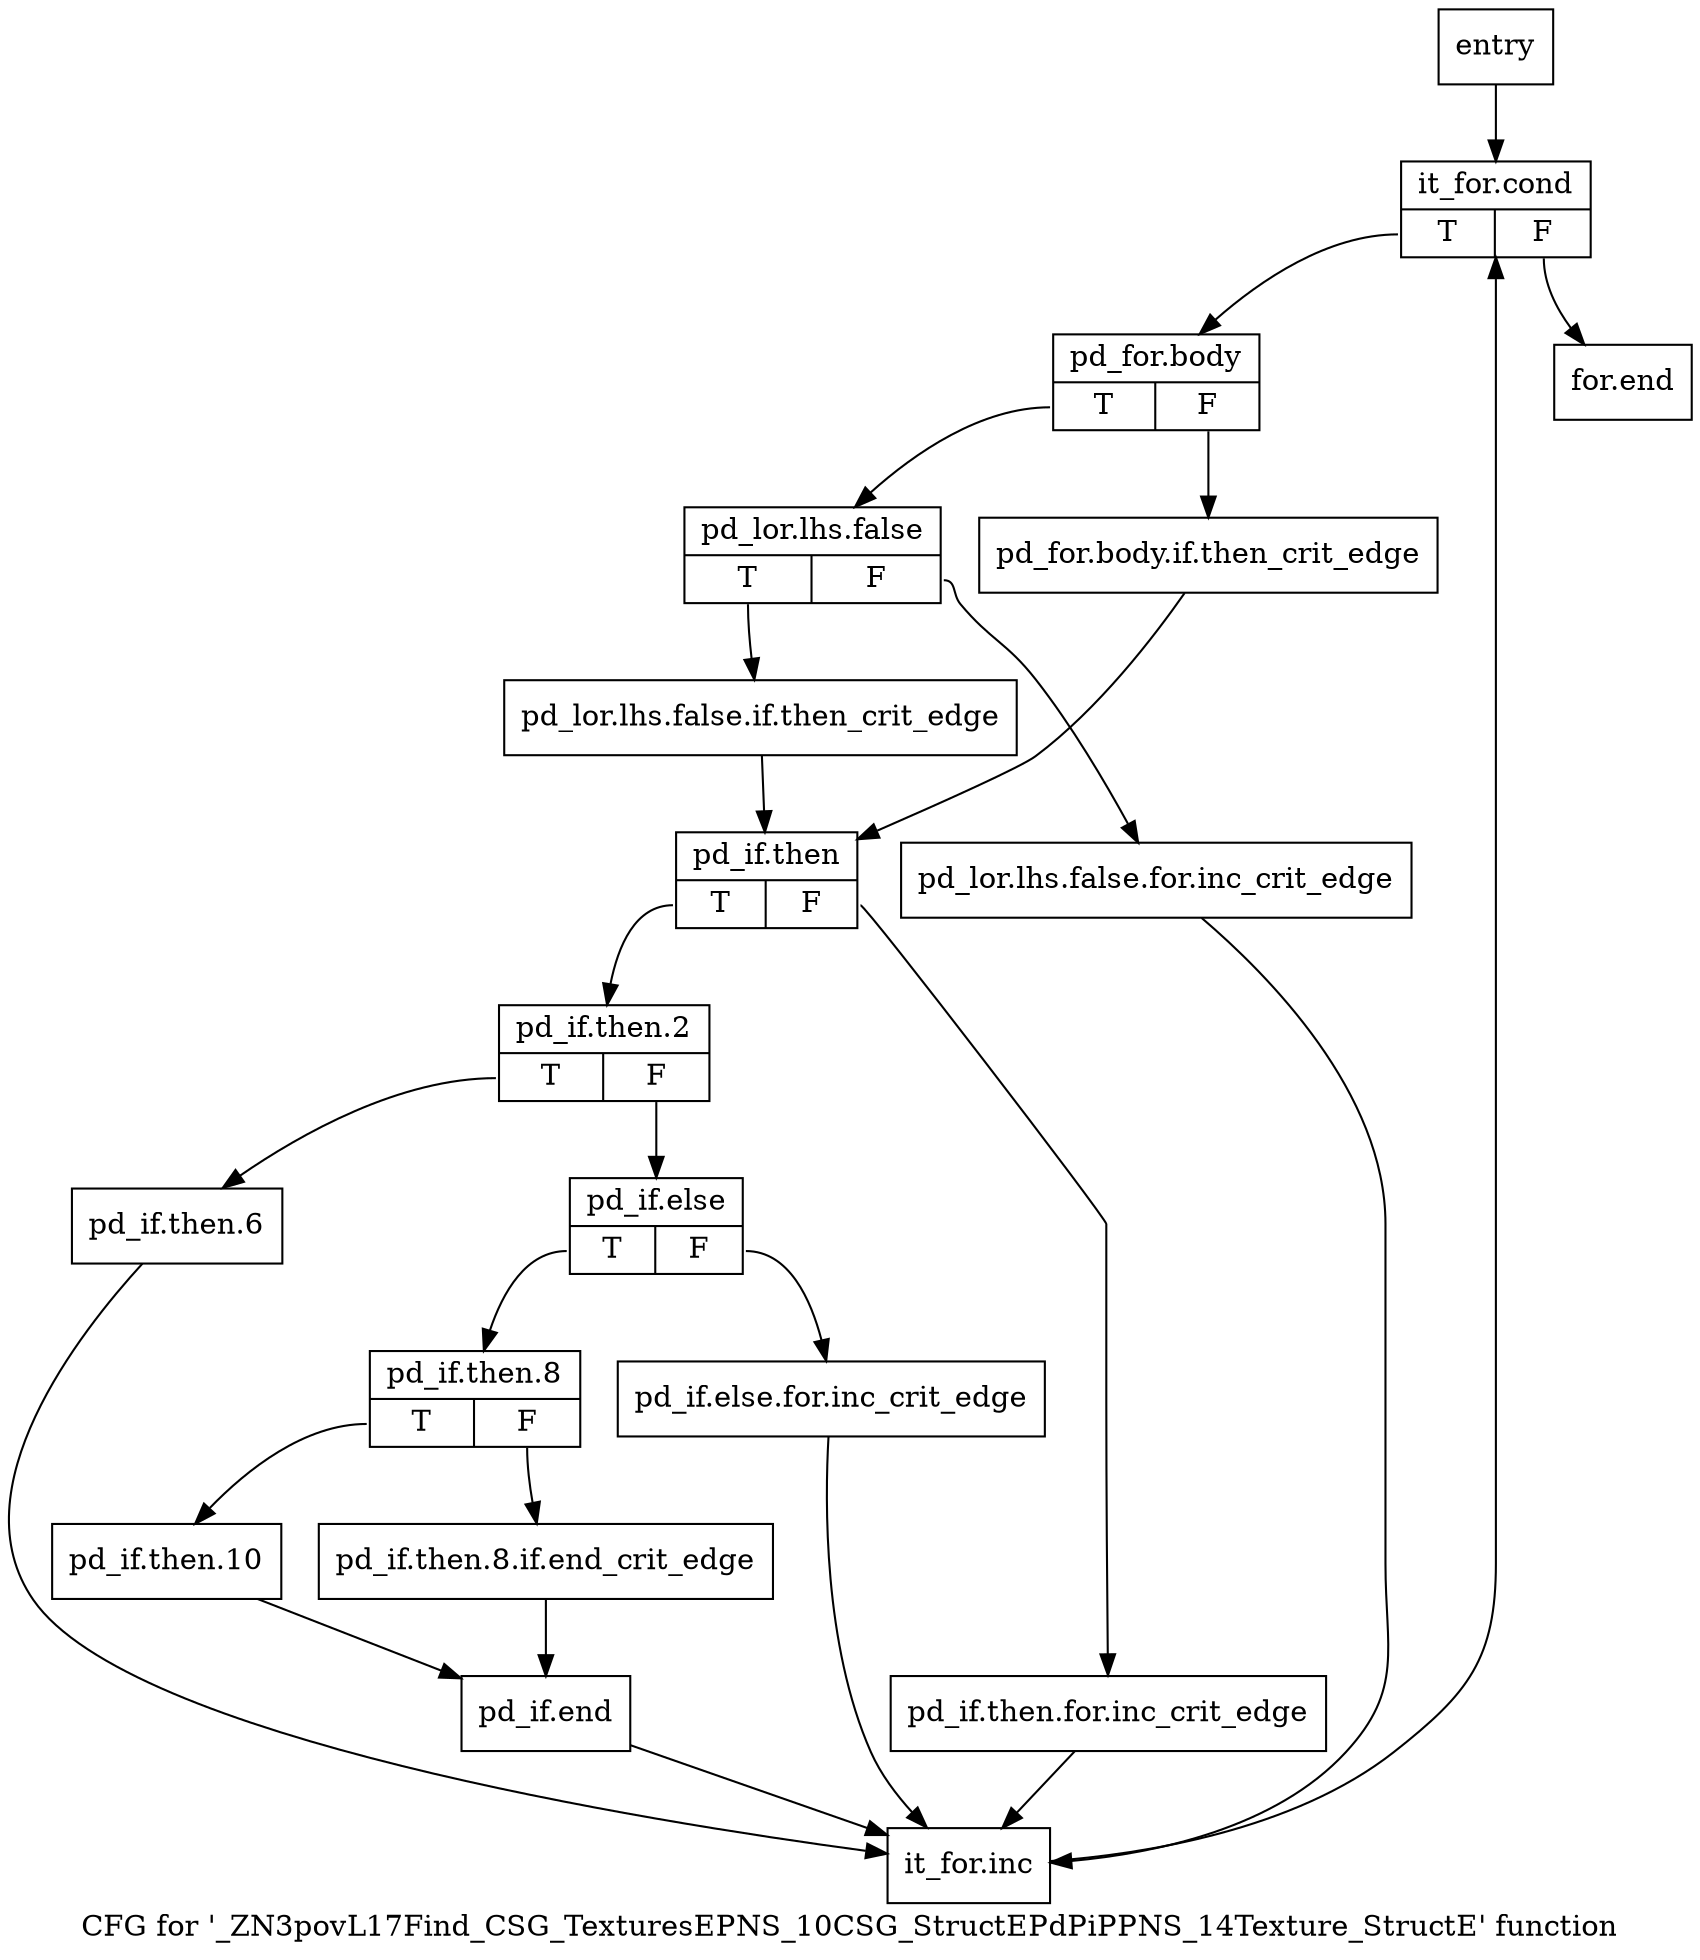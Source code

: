 digraph "CFG for '_ZN3povL17Find_CSG_TexturesEPNS_10CSG_StructEPdPiPPNS_14Texture_StructE' function" {
	label="CFG for '_ZN3povL17Find_CSG_TexturesEPNS_10CSG_StructEPdPiPPNS_14Texture_StructE' function";

	Node0xe3ce40 [shape=record,label="{entry}"];
	Node0xe3ce40 -> Node0xe3ce90;
	Node0xe3ce90 [shape=record,label="{it_for.cond|{<s0>T|<s1>F}}"];
	Node0xe3ce90:s0 -> Node0xe3cee0;
	Node0xe3ce90:s1 -> Node0xe3d3e0;
	Node0xe3cee0 [shape=record,label="{pd_for.body|{<s0>T|<s1>F}}"];
	Node0xe3cee0:s0 -> Node0xe3cf80;
	Node0xe3cee0:s1 -> Node0xe3cf30;
	Node0xe3cf30 [shape=record,label="{pd_for.body.if.then_crit_edge}"];
	Node0xe3cf30 -> Node0xe3d070;
	Node0xe3cf80 [shape=record,label="{pd_lor.lhs.false|{<s0>T|<s1>F}}"];
	Node0xe3cf80:s0 -> Node0xe3d020;
	Node0xe3cf80:s1 -> Node0xe3cfd0;
	Node0xe3cfd0 [shape=record,label="{pd_lor.lhs.false.for.inc_crit_edge}"];
	Node0xe3cfd0 -> Node0xe3d390;
	Node0xe3d020 [shape=record,label="{pd_lor.lhs.false.if.then_crit_edge}"];
	Node0xe3d020 -> Node0xe3d070;
	Node0xe3d070 [shape=record,label="{pd_if.then|{<s0>T|<s1>F}}"];
	Node0xe3d070:s0 -> Node0xe3d110;
	Node0xe3d070:s1 -> Node0xe3d0c0;
	Node0xe3d0c0 [shape=record,label="{pd_if.then.for.inc_crit_edge}"];
	Node0xe3d0c0 -> Node0xe3d390;
	Node0xe3d110 [shape=record,label="{pd_if.then.2|{<s0>T|<s1>F}}"];
	Node0xe3d110:s0 -> Node0xe3d160;
	Node0xe3d110:s1 -> Node0xe3d1b0;
	Node0xe3d160 [shape=record,label="{pd_if.then.6}"];
	Node0xe3d160 -> Node0xe3d390;
	Node0xe3d1b0 [shape=record,label="{pd_if.else|{<s0>T|<s1>F}}"];
	Node0xe3d1b0:s0 -> Node0xe3d250;
	Node0xe3d1b0:s1 -> Node0xe3d200;
	Node0xe3d200 [shape=record,label="{pd_if.else.for.inc_crit_edge}"];
	Node0xe3d200 -> Node0xe3d390;
	Node0xe3d250 [shape=record,label="{pd_if.then.8|{<s0>T|<s1>F}}"];
	Node0xe3d250:s0 -> Node0xe3d2f0;
	Node0xe3d250:s1 -> Node0xe3d2a0;
	Node0xe3d2a0 [shape=record,label="{pd_if.then.8.if.end_crit_edge}"];
	Node0xe3d2a0 -> Node0xe3d340;
	Node0xe3d2f0 [shape=record,label="{pd_if.then.10}"];
	Node0xe3d2f0 -> Node0xe3d340;
	Node0xe3d340 [shape=record,label="{pd_if.end}"];
	Node0xe3d340 -> Node0xe3d390;
	Node0xe3d390 [shape=record,label="{it_for.inc}"];
	Node0xe3d390 -> Node0xe3ce90;
	Node0xe3d3e0 [shape=record,label="{for.end}"];
}
